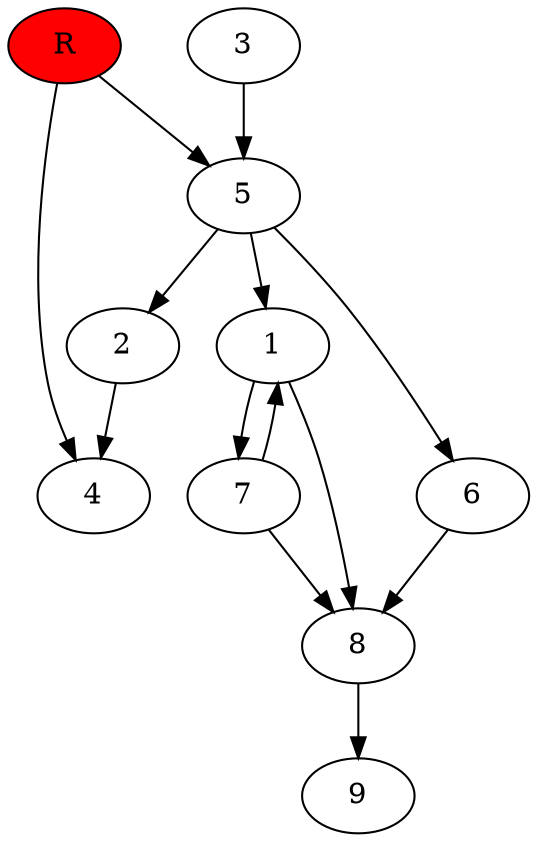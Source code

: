 digraph prb8682 {
	1
	2
	3
	4
	5
	6
	7
	8
	R [fillcolor="#ff0000" style=filled]
	1 -> 7
	1 -> 8
	2 -> 4
	3 -> 5
	5 -> 1
	5 -> 2
	5 -> 6
	6 -> 8
	7 -> 1
	7 -> 8
	8 -> 9
	R -> 4
	R -> 5
}
